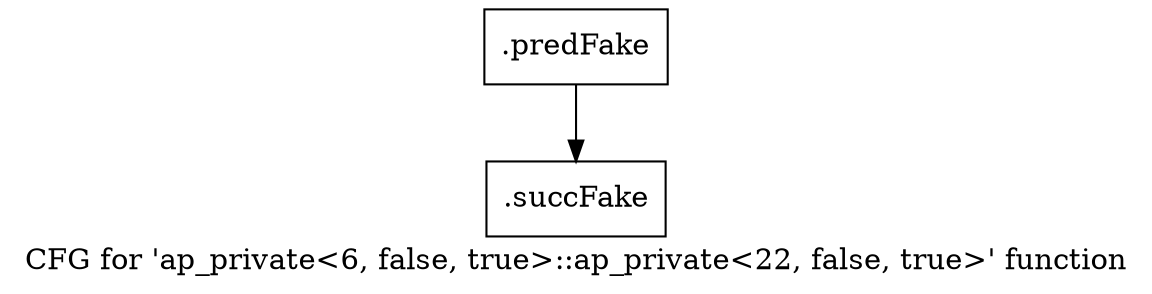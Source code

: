 digraph "CFG for 'ap_private\<6, false, true\>::ap_private\<22, false, true\>' function" {
	label="CFG for 'ap_private\<6, false, true\>::ap_private\<22, false, true\>' function";

	Node0x57803e0 [shape=record,filename="",linenumber="",label="{.predFake}"];
	Node0x57803e0 -> Node0x6057c60[ callList="" memoryops="" filename="/mnt/xilinx/Vitis_HLS/2021.2/include/etc/ap_private.h" execusionnum="3"];
	Node0x6057c60 [shape=record,filename="/mnt/xilinx/Vitis_HLS/2021.2/include/etc/ap_private.h",linenumber="1723",label="{.succFake}"];
}
